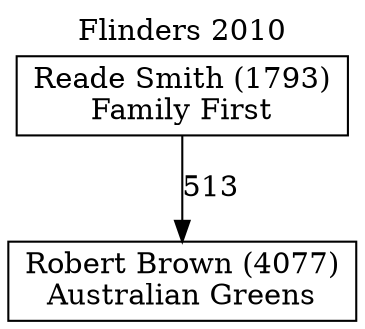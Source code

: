 // House preference flow
digraph "Robert Brown (4077)_Flinders_2010" {
	graph [label="Flinders 2010" labelloc=t mclimit=10]
	node [shape=box]
	"Reade Smith (1793)" [label="Reade Smith (1793)
Family First"]
	"Robert Brown (4077)" [label="Robert Brown (4077)
Australian Greens"]
	"Reade Smith (1793)" -> "Robert Brown (4077)" [label=513]
}
